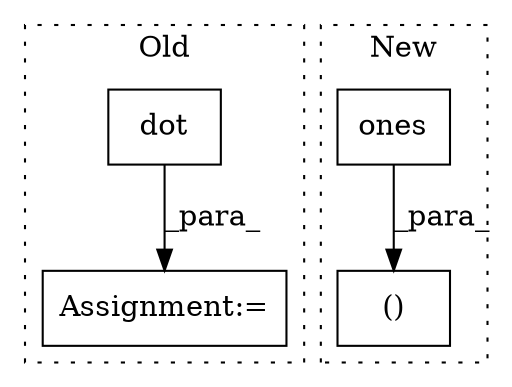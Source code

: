 digraph G {
subgraph cluster0 {
1 [label="dot" a="32" s="310,330" l="4,1" shape="box"];
3 [label="Assignment:=" a="7" s="288" l="1" shape="box"];
label = "Old";
style="dotted";
}
subgraph cluster1 {
2 [label="ones" a="32" s="532,549" l="5,1" shape="box"];
4 [label="()" a="106" s="486" l="65" shape="box"];
label = "New";
style="dotted";
}
1 -> 3 [label="_para_"];
2 -> 4 [label="_para_"];
}